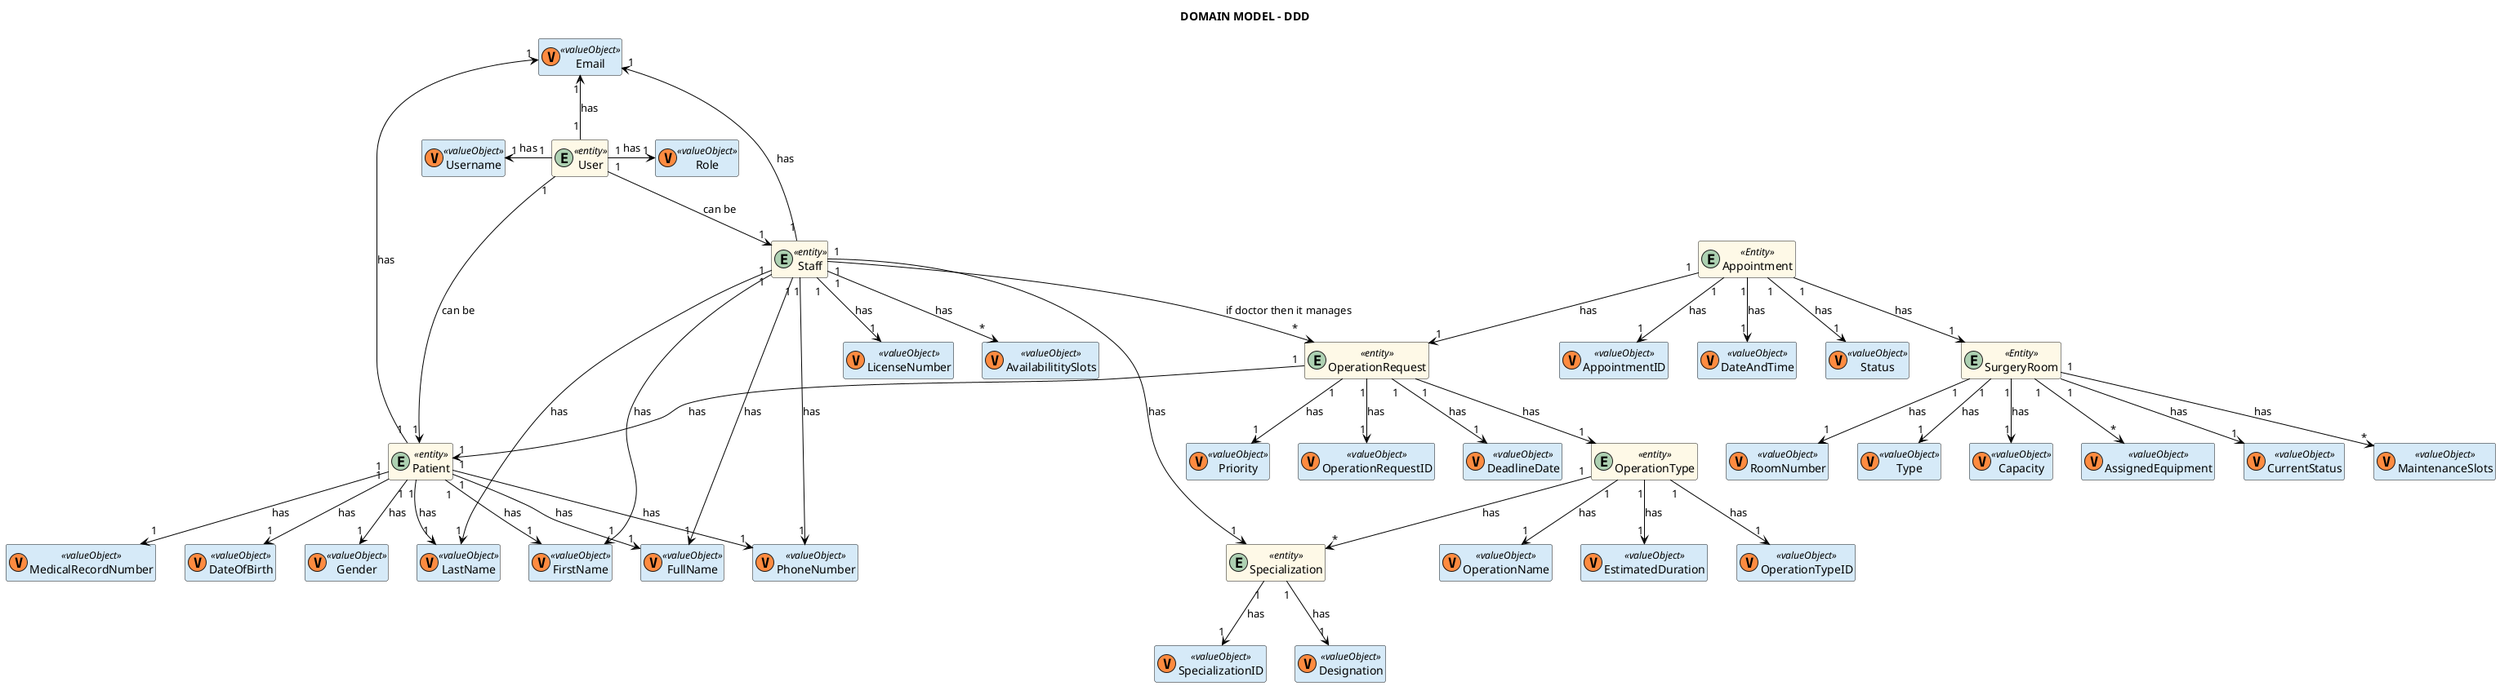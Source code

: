 @startuml domain-model-level-2

title DOMAIN MODEL - DDD

hide empty members
'skinparam Linetype ortho

skinparam class {
    BackgroundColor<<valueObject>> #D6EAF8
    BackgroundColor<<root>> #FDEBD0
    BackgroundColor<<service>> #D1F2EB
    BackgroundColor #FEF9E7
    ArrowColor Black
}

skinparam package {
    BackgroundColor #EBF5FB
}

entity User <<entity>> {}

class Username <<valueObject>> <<(V, #FF8B40)>> {}
class Role <<valueObject>> <<(V, #FF8B40)>> {}

entity Patient <<entity>> {}

class DateOfBirth <<valueObject>> <<(V, #FF8B40)>> {}
class Gender <<valueObject>> <<(V, #FF8B40)>> {}
class MedicalRecordNumber <<valueObject>> <<(V, #FF8B40)>> {}


entity Staff <<entity>> {}

class LicenseNumber <<valueObject>> <<(V, #FF8B40)>> {}
class AvailabilititySlots <<valueObject>> <<(V, #FF8B40)>> {}

entity Specialization <<entity>> {}

class SpecializationID <<valueObject>> <<(V, #FF8B40)>> {}
class Designation <<valueObject>> <<(V, #FF8B40)>> {}

entity OperationRequest <<entity>> {}

class OperationRequestID <<valueObject>> <<(V, #FF8B40)>> {}
class DeadlineDate <<valueObject>> <<(V, #FF8B40)>> {}
class Priority <<valueObject>> <<(V, #FF8B40)>> {}

entity OperationType <<entity>> {}

class OperationTypeID <<valueObject>> <<(V, #FF8B40)>> {}
class OperationName <<valueObject>> <<(V, #FF8B40)>> {}
class EstimatedDuration <<valueObject>> <<(V, #FF8B40)>> {}

entity Appointment <<Entity>> {}

class AppointmentID <<valueObject>> <<(V, #FF8B40)>> {}
class DateAndTime <<valueObject>> <<(V, #FF8B40)>> {}
class Status <<valueObject>> <<(V, #FF8B40)>> {}

entity SurgeryRoom <<Entity>> {}

class RoomNumber <<valueObject>> <<(V, #FF8B40)>> {}
class Type <<valueObject>> <<(V, #FF8B40)>> {}
class Capacity <<valueObject>> <<(V, #FF8B40)>> {}
class AssignedEquipment <<valueObject>> <<(V, #FF8B40)>> {}
class CurrentStatus <<valueObject>> <<(V, #FF8B40)>> {}
class MaintenanceSlots <<valueObject>> <<(V, #FF8B40)>> {}



/' -------------------------Patient and Staff------------------------------ '/

class FirstName <<valueObject>> <<(V, #FF8B40)>> {}
class LastName <<valueObject>> <<(V, #FF8B40)>> {}
class FullName <<valueObject>> <<(V, #FF8B40)>> {}
/'user uses email too '/
class Email <<valueObject>> <<(V, #FF8B40)>> {}
class PhoneNumber <<valueObject>> <<(V, #FF8B40)>> {}

User "1" -up-> "1" Patient : can be
User "1" -down-> "1" Staff : can be
User "1" -left-> "1" Username : has
User "1" -right-> "1" Role : has
User "1" -up-> "1" Email : has

Patient "1" --> "1" DateOfBirth : has
Patient "1" --> "1" Gender : has
Patient "1" --> "1" MedicalRecordNumber : has
Patient "1" --> "1" FirstName : has
Patient "1" --> "1" LastName : has
Patient "1" --> "1" FullName : has
Patient "1" --> "1" Email : has
Patient "1" --> "1" PhoneNumber : has

Staff "1" --> "1" Specialization : has
Staff "1" --> "*" OperationRequest : if doctor then it manages
Staff "1" --> "1" LicenseNumber : has
Staff "1" --> "*" AvailabilititySlots : has
Staff "1" --> "1" FirstName : has
Staff "1" --> "1" LastName : has
Staff "1" --> "1" FullName : has
Staff "1" --> "1" Email : has
Staff "1" --> "1" PhoneNumber : has

Specialization "1" --> "1" SpecializationID : has
Specialization "1" --> "1" Designation : has

OperationRequest "1" --> "1" OperationType : has
OperationRequest "1" --> "1" Patient : has
OperationRequest "1" --> "1" OperationRequestID : has
OperationRequest "1" --> "1" DeadlineDate : has
OperationRequest "1" --> "1" Priority : has


OperationType "1" --> "*" Specialization : has
OperationType "1" --> "1" OperationTypeID : has
OperationType "1" --> "1" OperationName : has
OperationType "1" --> "1" EstimatedDuration : has

Appointment "1" --> "1" OperationRequest : has
Appointment "1" --> "1" SurgeryRoom : has
Appointment "1" --> "1" AppointmentID : has
Appointment "1" --> "1" DateAndTime : has
Appointment "1" --> "1" Status : has

SurgeryRoom "1" --> "1" RoomNumber : has
SurgeryRoom "1" --> "1" Type : has
SurgeryRoom "1" --> "1" Capacity : has
SurgeryRoom "1" --> "*" AssignedEquipment
SurgeryRoom "1" --> "1" CurrentStatus : has
SurgeryRoom "1" --> "*" MaintenanceSlots : has



@enduml